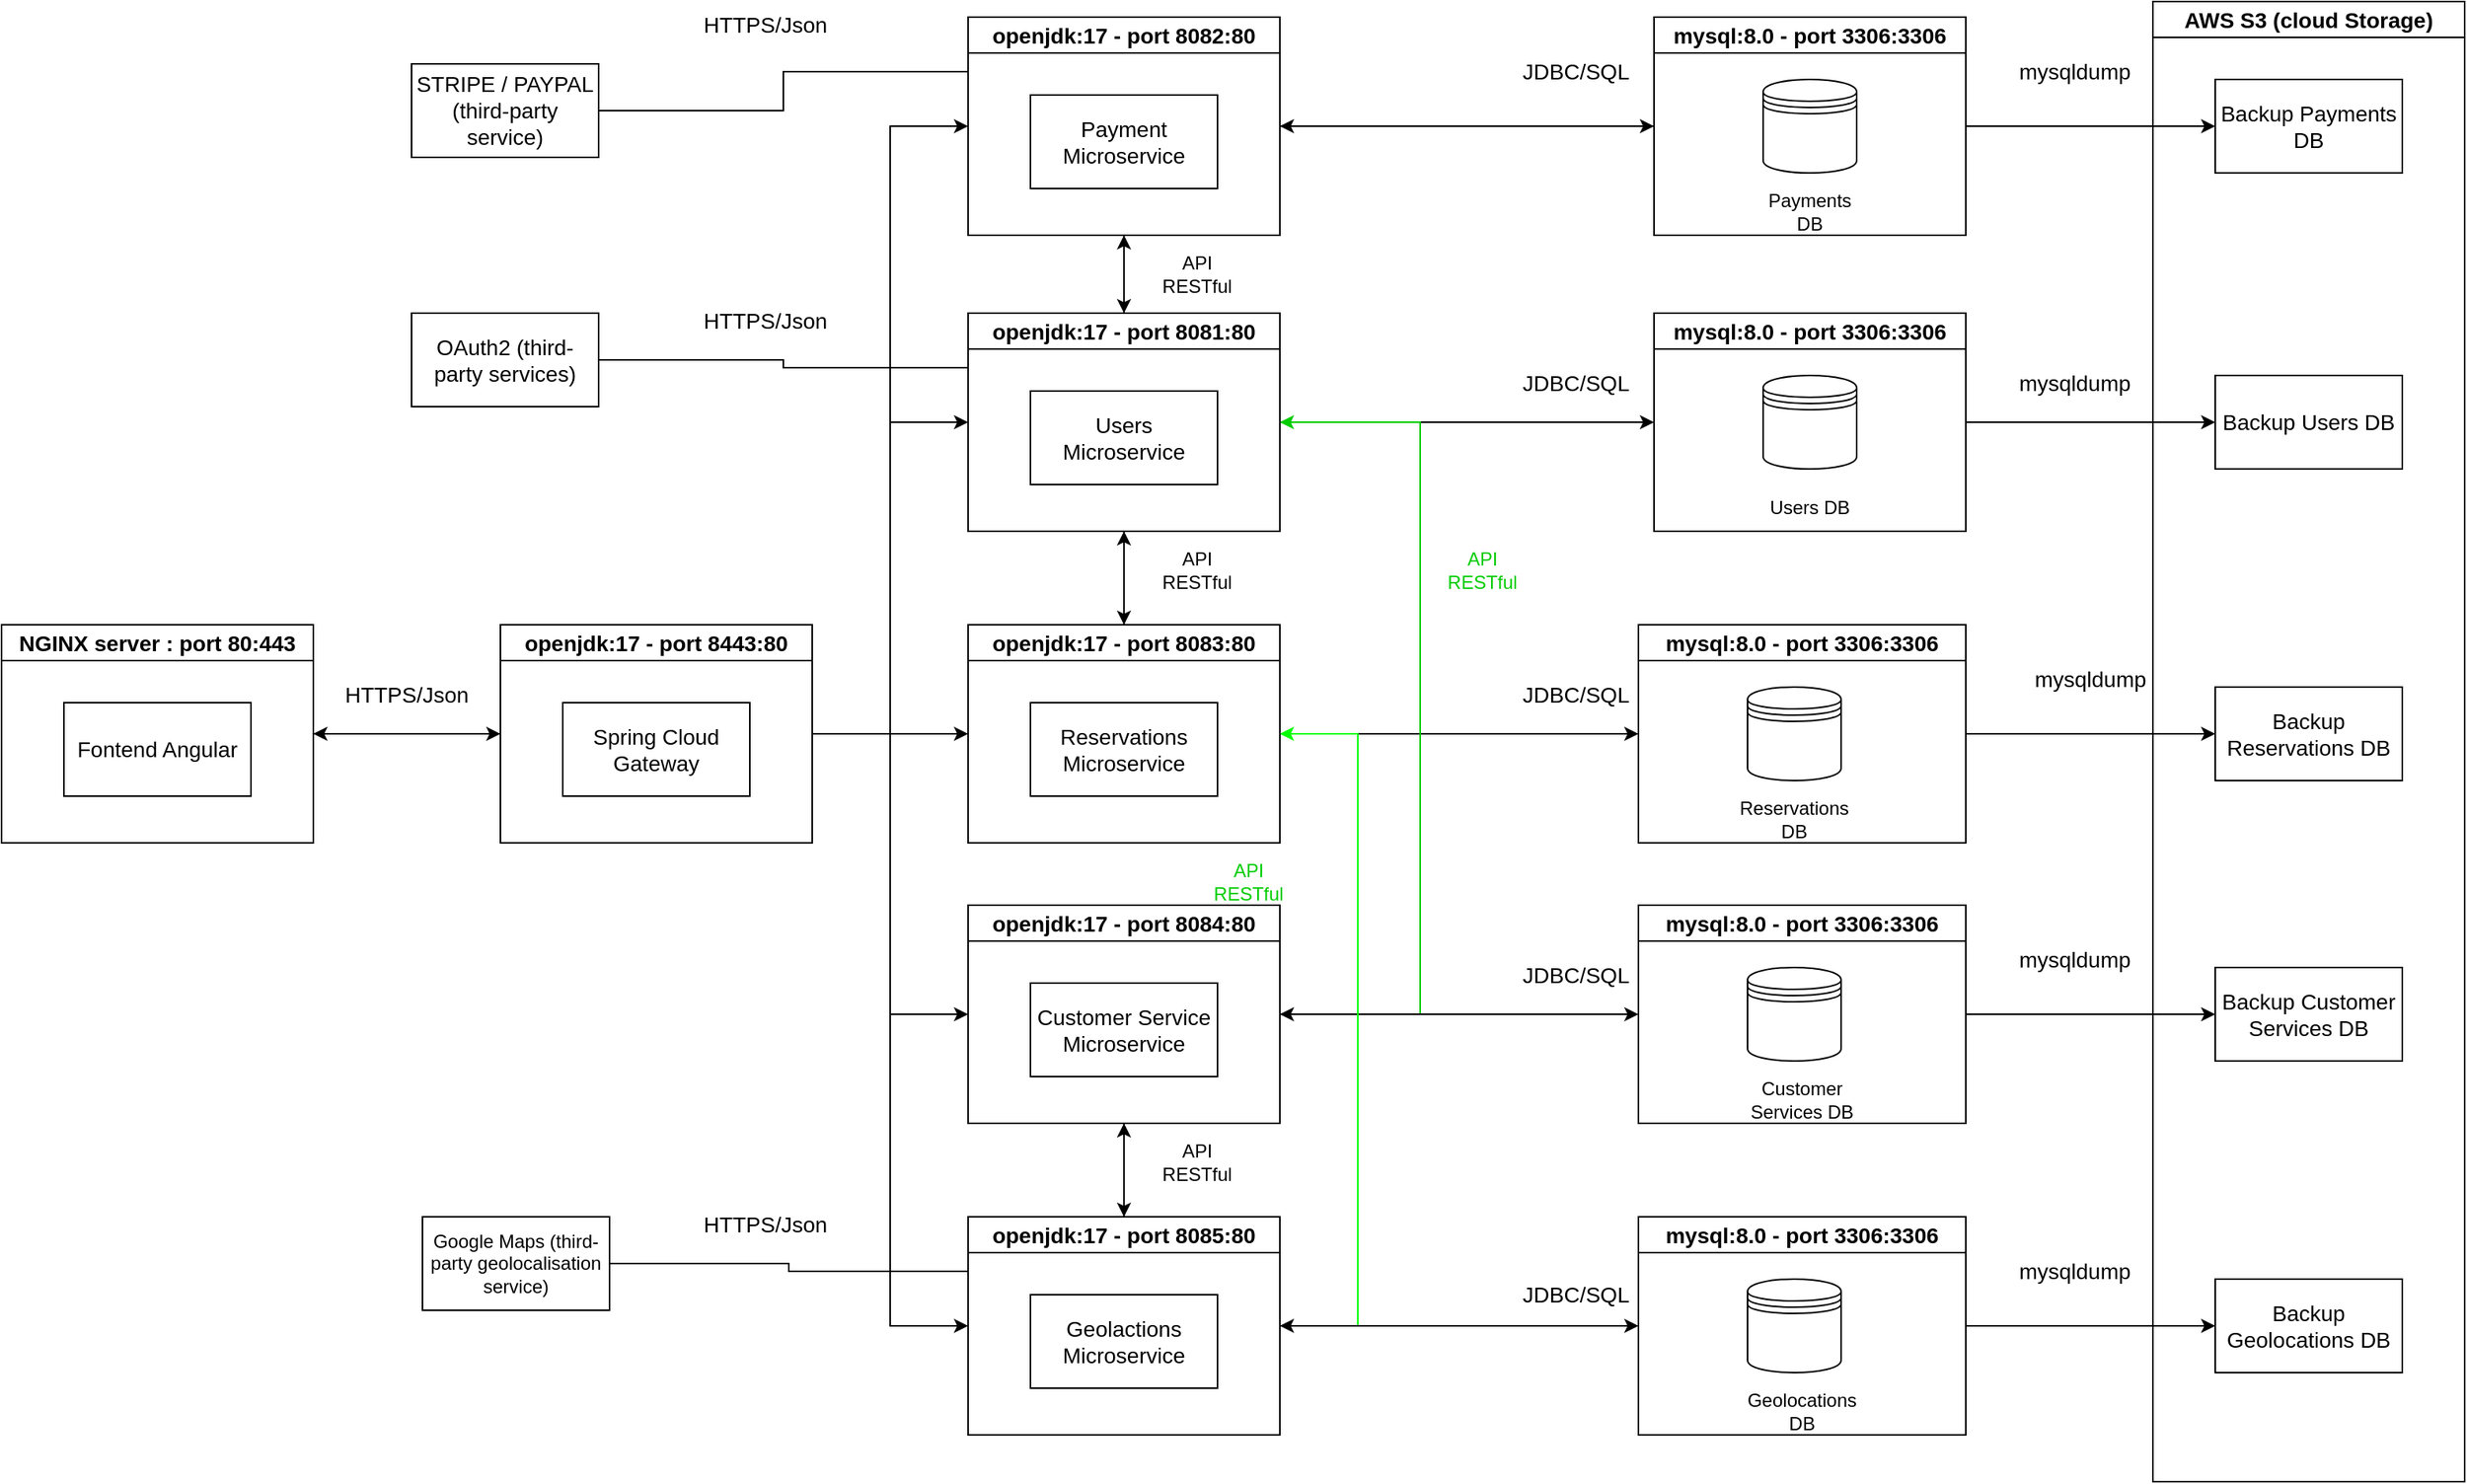 <mxfile version="24.7.7">
  <diagram name="Page-1" id="HTvIIr98uRL_a_d4ipdB">
    <mxGraphModel dx="1766" dy="2174" grid="1" gridSize="10" guides="1" tooltips="1" connect="1" arrows="1" fold="1" page="1" pageScale="1" pageWidth="827" pageHeight="1169" math="0" shadow="0">
      <root>
        <mxCell id="0" />
        <mxCell id="1" parent="0" />
        <mxCell id="VIl7qetFcdLMGMQmezE--7" style="edgeStyle=orthogonalEdgeStyle;rounded=0;orthogonalLoop=1;jettySize=auto;html=1;entryX=0;entryY=0.5;entryDx=0;entryDy=0;" edge="1" parent="1" source="VIl7qetFcdLMGMQmezE--1" target="VIl7qetFcdLMGMQmezE--3">
          <mxGeometry relative="1" as="geometry" />
        </mxCell>
        <mxCell id="VIl7qetFcdLMGMQmezE--1" value="&lt;font style=&quot;font-size: 14px;&quot;&gt;NGINX server : port 80:443&lt;/font&gt;" style="swimlane;whiteSpace=wrap;html=1;" vertex="1" parent="1">
          <mxGeometry x="30" y="170" width="200" height="140" as="geometry" />
        </mxCell>
        <UserObject label="&lt;font style=&quot;font-size: 14px;&quot;&gt;Fontend Angular&lt;/font&gt;" treeRoot="1" id="VIl7qetFcdLMGMQmezE--2">
          <mxCell style="whiteSpace=wrap;html=1;align=center;treeFolding=1;treeMoving=1;newEdgeStyle={&quot;edgeStyle&quot;:&quot;elbowEdgeStyle&quot;,&quot;startArrow&quot;:&quot;none&quot;,&quot;endArrow&quot;:&quot;none&quot;};" vertex="1" parent="VIl7qetFcdLMGMQmezE--1">
            <mxGeometry x="40" y="50" width="120" height="60" as="geometry" />
          </mxCell>
        </UserObject>
        <mxCell id="VIl7qetFcdLMGMQmezE--8" style="edgeStyle=orthogonalEdgeStyle;rounded=0;orthogonalLoop=1;jettySize=auto;html=1;entryX=1;entryY=0.5;entryDx=0;entryDy=0;strokeColor=#000000;" edge="1" parent="1" source="VIl7qetFcdLMGMQmezE--3" target="VIl7qetFcdLMGMQmezE--1">
          <mxGeometry relative="1" as="geometry" />
        </mxCell>
        <mxCell id="VIl7qetFcdLMGMQmezE--18" style="edgeStyle=orthogonalEdgeStyle;rounded=0;orthogonalLoop=1;jettySize=auto;html=1;entryX=0;entryY=0.5;entryDx=0;entryDy=0;" edge="1" parent="1" source="VIl7qetFcdLMGMQmezE--3" target="VIl7qetFcdLMGMQmezE--12">
          <mxGeometry relative="1" as="geometry" />
        </mxCell>
        <mxCell id="VIl7qetFcdLMGMQmezE--19" style="edgeStyle=orthogonalEdgeStyle;rounded=0;orthogonalLoop=1;jettySize=auto;html=1;entryX=0;entryY=0.5;entryDx=0;entryDy=0;" edge="1" parent="1" source="VIl7qetFcdLMGMQmezE--3" target="VIl7qetFcdLMGMQmezE--5">
          <mxGeometry relative="1" as="geometry" />
        </mxCell>
        <mxCell id="VIl7qetFcdLMGMQmezE--20" style="edgeStyle=orthogonalEdgeStyle;rounded=0;orthogonalLoop=1;jettySize=auto;html=1;entryX=0;entryY=0.5;entryDx=0;entryDy=0;" edge="1" parent="1" source="VIl7qetFcdLMGMQmezE--3" target="VIl7qetFcdLMGMQmezE--10">
          <mxGeometry relative="1" as="geometry" />
        </mxCell>
        <mxCell id="VIl7qetFcdLMGMQmezE--21" style="edgeStyle=orthogonalEdgeStyle;rounded=0;orthogonalLoop=1;jettySize=auto;html=1;entryX=0;entryY=0.5;entryDx=0;entryDy=0;" edge="1" parent="1" source="VIl7qetFcdLMGMQmezE--3" target="VIl7qetFcdLMGMQmezE--14">
          <mxGeometry relative="1" as="geometry" />
        </mxCell>
        <mxCell id="VIl7qetFcdLMGMQmezE--22" style="edgeStyle=orthogonalEdgeStyle;rounded=0;orthogonalLoop=1;jettySize=auto;html=1;entryX=0;entryY=0.5;entryDx=0;entryDy=0;" edge="1" parent="1" source="VIl7qetFcdLMGMQmezE--3" target="VIl7qetFcdLMGMQmezE--16">
          <mxGeometry relative="1" as="geometry" />
        </mxCell>
        <mxCell id="VIl7qetFcdLMGMQmezE--3" value="&lt;font style=&quot;font-size: 14px;&quot;&gt;openjdk:17 - port 8443:80&lt;/font&gt;" style="swimlane;whiteSpace=wrap;html=1;" vertex="1" parent="1">
          <mxGeometry x="350" y="170" width="200" height="140" as="geometry" />
        </mxCell>
        <UserObject label="&lt;font style=&quot;font-size: 14px;&quot;&gt;Spring Cloud Gateway&lt;/font&gt;" treeRoot="1" id="VIl7qetFcdLMGMQmezE--4">
          <mxCell style="whiteSpace=wrap;html=1;align=center;treeFolding=1;treeMoving=1;newEdgeStyle={&quot;edgeStyle&quot;:&quot;elbowEdgeStyle&quot;,&quot;startArrow&quot;:&quot;none&quot;,&quot;endArrow&quot;:&quot;none&quot;};" vertex="1" parent="VIl7qetFcdLMGMQmezE--3">
            <mxGeometry x="40" y="50" width="120" height="60" as="geometry" />
          </mxCell>
        </UserObject>
        <mxCell id="VIl7qetFcdLMGMQmezE--44" style="edgeStyle=orthogonalEdgeStyle;rounded=0;orthogonalLoop=1;jettySize=auto;html=1;entryX=0.5;entryY=1;entryDx=0;entryDy=0;" edge="1" parent="1" source="VIl7qetFcdLMGMQmezE--5" target="VIl7qetFcdLMGMQmezE--10">
          <mxGeometry relative="1" as="geometry" />
        </mxCell>
        <mxCell id="VIl7qetFcdLMGMQmezE--49" style="edgeStyle=orthogonalEdgeStyle;rounded=0;orthogonalLoop=1;jettySize=auto;html=1;" edge="1" parent="1" source="VIl7qetFcdLMGMQmezE--5">
          <mxGeometry relative="1" as="geometry">
            <mxPoint x="750" y="170" as="targetPoint" />
          </mxGeometry>
        </mxCell>
        <mxCell id="VIl7qetFcdLMGMQmezE--65" style="edgeStyle=orthogonalEdgeStyle;rounded=0;orthogonalLoop=1;jettySize=auto;html=1;entryX=1;entryY=0.5;entryDx=0;entryDy=0;" edge="1" parent="1" source="VIl7qetFcdLMGMQmezE--5" target="VIl7qetFcdLMGMQmezE--14">
          <mxGeometry relative="1" as="geometry">
            <Array as="points">
              <mxPoint x="940" y="40" />
              <mxPoint x="940" y="420" />
            </Array>
          </mxGeometry>
        </mxCell>
        <mxCell id="VIl7qetFcdLMGMQmezE--84" style="edgeStyle=orthogonalEdgeStyle;rounded=0;orthogonalLoop=1;jettySize=auto;html=1;entryX=0;entryY=0.5;entryDx=0;entryDy=0;" edge="1" parent="1" source="VIl7qetFcdLMGMQmezE--5" target="VIl7qetFcdLMGMQmezE--81">
          <mxGeometry relative="1" as="geometry" />
        </mxCell>
        <mxCell id="VIl7qetFcdLMGMQmezE--5" value="&lt;font style=&quot;font-size: 14px;&quot;&gt;openjdk:17 - port 8081:80&lt;/font&gt;" style="swimlane;whiteSpace=wrap;html=1;" vertex="1" parent="1">
          <mxGeometry x="650" y="-30" width="200" height="140" as="geometry" />
        </mxCell>
        <UserObject label="&lt;font style=&quot;font-size: 14px;&quot;&gt;Users Microservice&lt;/font&gt;" treeRoot="1" id="VIl7qetFcdLMGMQmezE--6">
          <mxCell style="whiteSpace=wrap;html=1;align=center;treeFolding=1;treeMoving=1;newEdgeStyle={&quot;edgeStyle&quot;:&quot;elbowEdgeStyle&quot;,&quot;startArrow&quot;:&quot;none&quot;,&quot;endArrow&quot;:&quot;none&quot;};" vertex="1" parent="VIl7qetFcdLMGMQmezE--5">
            <mxGeometry x="40" y="50" width="120" height="60" as="geometry" />
          </mxCell>
        </UserObject>
        <mxCell id="VIl7qetFcdLMGMQmezE--9" value="&lt;font style=&quot;font-size: 14px;&quot;&gt;HTTPS/Json&lt;/font&gt;" style="text;html=1;align=center;verticalAlign=middle;whiteSpace=wrap;rounded=0;" vertex="1" parent="1">
          <mxGeometry x="260" y="200" width="60" height="30" as="geometry" />
        </mxCell>
        <mxCell id="VIl7qetFcdLMGMQmezE--43" style="edgeStyle=orthogonalEdgeStyle;rounded=0;orthogonalLoop=1;jettySize=auto;html=1;entryX=0.5;entryY=0;entryDx=0;entryDy=0;" edge="1" parent="1" source="VIl7qetFcdLMGMQmezE--10" target="VIl7qetFcdLMGMQmezE--5">
          <mxGeometry relative="1" as="geometry" />
        </mxCell>
        <mxCell id="VIl7qetFcdLMGMQmezE--74" style="edgeStyle=orthogonalEdgeStyle;rounded=0;orthogonalLoop=1;jettySize=auto;html=1;entryX=0;entryY=0.5;entryDx=0;entryDy=0;" edge="1" parent="1" source="VIl7qetFcdLMGMQmezE--10" target="VIl7qetFcdLMGMQmezE--69">
          <mxGeometry relative="1" as="geometry" />
        </mxCell>
        <mxCell id="VIl7qetFcdLMGMQmezE--10" value="&lt;font style=&quot;font-size: 14px;&quot;&gt;openjdk:17 - port 8082:80&lt;/font&gt;" style="swimlane;whiteSpace=wrap;html=1;" vertex="1" parent="1">
          <mxGeometry x="650" y="-220" width="200" height="140" as="geometry" />
        </mxCell>
        <UserObject label="&lt;font style=&quot;font-size: 14px;&quot;&gt;Payment Microservice&lt;/font&gt;" treeRoot="1" id="VIl7qetFcdLMGMQmezE--11">
          <mxCell style="whiteSpace=wrap;html=1;align=center;treeFolding=1;treeMoving=1;newEdgeStyle={&quot;edgeStyle&quot;:&quot;elbowEdgeStyle&quot;,&quot;startArrow&quot;:&quot;none&quot;,&quot;endArrow&quot;:&quot;none&quot;};" vertex="1" parent="VIl7qetFcdLMGMQmezE--10">
            <mxGeometry x="40" y="50" width="120" height="60" as="geometry" />
          </mxCell>
        </UserObject>
        <mxCell id="VIl7qetFcdLMGMQmezE--47" style="edgeStyle=orthogonalEdgeStyle;rounded=0;orthogonalLoop=1;jettySize=auto;html=1;entryX=0.5;entryY=1;entryDx=0;entryDy=0;" edge="1" parent="1" source="VIl7qetFcdLMGMQmezE--12" target="VIl7qetFcdLMGMQmezE--5">
          <mxGeometry relative="1" as="geometry" />
        </mxCell>
        <mxCell id="VIl7qetFcdLMGMQmezE--60" style="edgeStyle=orthogonalEdgeStyle;rounded=0;orthogonalLoop=1;jettySize=auto;html=1;entryX=1;entryY=0.5;entryDx=0;entryDy=0;" edge="1" parent="1" source="VIl7qetFcdLMGMQmezE--12" target="VIl7qetFcdLMGMQmezE--16">
          <mxGeometry relative="1" as="geometry">
            <Array as="points">
              <mxPoint x="900" y="240" />
              <mxPoint x="900" y="620" />
            </Array>
          </mxGeometry>
        </mxCell>
        <mxCell id="VIl7qetFcdLMGMQmezE--89" style="edgeStyle=orthogonalEdgeStyle;rounded=0;orthogonalLoop=1;jettySize=auto;html=1;entryX=0;entryY=0.5;entryDx=0;entryDy=0;" edge="1" parent="1" source="VIl7qetFcdLMGMQmezE--12" target="VIl7qetFcdLMGMQmezE--86">
          <mxGeometry relative="1" as="geometry" />
        </mxCell>
        <mxCell id="VIl7qetFcdLMGMQmezE--12" value="&lt;font style=&quot;font-size: 14px;&quot;&gt;openjdk:17 - port 8083:80&lt;/font&gt;" style="swimlane;whiteSpace=wrap;html=1;" vertex="1" parent="1">
          <mxGeometry x="650" y="170" width="200" height="140" as="geometry" />
        </mxCell>
        <UserObject label="&lt;font style=&quot;font-size: 14px;&quot;&gt;Reservations Microservice&lt;/font&gt;" treeRoot="1" id="VIl7qetFcdLMGMQmezE--13">
          <mxCell style="whiteSpace=wrap;html=1;align=center;treeFolding=1;treeMoving=1;newEdgeStyle={&quot;edgeStyle&quot;:&quot;elbowEdgeStyle&quot;,&quot;startArrow&quot;:&quot;none&quot;,&quot;endArrow&quot;:&quot;none&quot;};" vertex="1" parent="VIl7qetFcdLMGMQmezE--12">
            <mxGeometry x="40" y="50" width="120" height="60" as="geometry" />
          </mxCell>
        </UserObject>
        <mxCell id="VIl7qetFcdLMGMQmezE--51" style="edgeStyle=orthogonalEdgeStyle;rounded=0;orthogonalLoop=1;jettySize=auto;html=1;entryX=0.5;entryY=0;entryDx=0;entryDy=0;" edge="1" parent="1" source="VIl7qetFcdLMGMQmezE--14" target="VIl7qetFcdLMGMQmezE--16">
          <mxGeometry relative="1" as="geometry" />
        </mxCell>
        <mxCell id="VIl7qetFcdLMGMQmezE--63" style="edgeStyle=orthogonalEdgeStyle;rounded=0;orthogonalLoop=1;jettySize=auto;html=1;entryX=1;entryY=0.5;entryDx=0;entryDy=0;strokeColor=#00CC00;" edge="1" parent="1" source="VIl7qetFcdLMGMQmezE--14" target="VIl7qetFcdLMGMQmezE--5">
          <mxGeometry relative="1" as="geometry">
            <Array as="points">
              <mxPoint x="940" y="420" />
              <mxPoint x="940" y="40" />
            </Array>
          </mxGeometry>
        </mxCell>
        <mxCell id="VIl7qetFcdLMGMQmezE--99" style="edgeStyle=orthogonalEdgeStyle;rounded=0;orthogonalLoop=1;jettySize=auto;html=1;entryX=0;entryY=0.5;entryDx=0;entryDy=0;" edge="1" parent="1" source="VIl7qetFcdLMGMQmezE--14" target="VIl7qetFcdLMGMQmezE--96">
          <mxGeometry relative="1" as="geometry" />
        </mxCell>
        <mxCell id="VIl7qetFcdLMGMQmezE--14" value="&lt;font style=&quot;font-size: 14px;&quot;&gt;openjdk:17 - port 8084:80&lt;/font&gt;" style="swimlane;whiteSpace=wrap;html=1;" vertex="1" parent="1">
          <mxGeometry x="650" y="350" width="200" height="140" as="geometry" />
        </mxCell>
        <UserObject label="&lt;font style=&quot;font-size: 14px;&quot;&gt;Customer Service Microservice&lt;/font&gt;" treeRoot="1" id="VIl7qetFcdLMGMQmezE--15">
          <mxCell style="whiteSpace=wrap;html=1;align=center;treeFolding=1;treeMoving=1;newEdgeStyle={&quot;edgeStyle&quot;:&quot;elbowEdgeStyle&quot;,&quot;startArrow&quot;:&quot;none&quot;,&quot;endArrow&quot;:&quot;none&quot;};" vertex="1" parent="VIl7qetFcdLMGMQmezE--14">
            <mxGeometry x="40" y="50" width="120" height="60" as="geometry" />
          </mxCell>
        </UserObject>
        <mxCell id="VIl7qetFcdLMGMQmezE--52" style="edgeStyle=orthogonalEdgeStyle;rounded=0;orthogonalLoop=1;jettySize=auto;html=1;entryX=0.5;entryY=1;entryDx=0;entryDy=0;" edge="1" parent="1" source="VIl7qetFcdLMGMQmezE--16" target="VIl7qetFcdLMGMQmezE--14">
          <mxGeometry relative="1" as="geometry" />
        </mxCell>
        <mxCell id="VIl7qetFcdLMGMQmezE--61" style="edgeStyle=orthogonalEdgeStyle;rounded=0;orthogonalLoop=1;jettySize=auto;html=1;entryX=1;entryY=0.5;entryDx=0;entryDy=0;strokeColor=#00FF00;" edge="1" parent="1" source="VIl7qetFcdLMGMQmezE--16" target="VIl7qetFcdLMGMQmezE--12">
          <mxGeometry relative="1" as="geometry">
            <Array as="points">
              <mxPoint x="900" y="620" />
              <mxPoint x="900" y="240" />
            </Array>
          </mxGeometry>
        </mxCell>
        <mxCell id="VIl7qetFcdLMGMQmezE--105" style="edgeStyle=orthogonalEdgeStyle;rounded=0;orthogonalLoop=1;jettySize=auto;html=1;entryX=0;entryY=0.5;entryDx=0;entryDy=0;" edge="1" parent="1" source="VIl7qetFcdLMGMQmezE--16" target="VIl7qetFcdLMGMQmezE--102">
          <mxGeometry relative="1" as="geometry" />
        </mxCell>
        <mxCell id="VIl7qetFcdLMGMQmezE--16" value="&lt;font style=&quot;font-size: 14px;&quot;&gt;openjdk:17 - port 8085:80&lt;/font&gt;" style="swimlane;whiteSpace=wrap;html=1;" vertex="1" parent="1">
          <mxGeometry x="650" y="550" width="200" height="140" as="geometry" />
        </mxCell>
        <UserObject label="&lt;font style=&quot;font-size: 14px;&quot;&gt;Geolactions Microservice&lt;/font&gt;" treeRoot="1" id="VIl7qetFcdLMGMQmezE--17">
          <mxCell style="whiteSpace=wrap;html=1;align=center;treeFolding=1;treeMoving=1;newEdgeStyle={&quot;edgeStyle&quot;:&quot;elbowEdgeStyle&quot;,&quot;startArrow&quot;:&quot;none&quot;,&quot;endArrow&quot;:&quot;none&quot;};" vertex="1" parent="VIl7qetFcdLMGMQmezE--16">
            <mxGeometry x="40" y="50" width="120" height="60" as="geometry" />
          </mxCell>
        </UserObject>
        <mxCell id="VIl7qetFcdLMGMQmezE--34" style="edgeStyle=elbowEdgeStyle;rounded=0;orthogonalLoop=1;jettySize=auto;html=1;startArrow=none;endArrow=none;entryX=0;entryY=0.25;entryDx=0;entryDy=0;" edge="1" parent="1" source="VIl7qetFcdLMGMQmezE--29" target="VIl7qetFcdLMGMQmezE--10">
          <mxGeometry relative="1" as="geometry" />
        </mxCell>
        <UserObject label="&lt;font style=&quot;font-size: 14px;&quot;&gt;STRIPE / PAYPAL (third-party service)&lt;/font&gt;" treeRoot="1" id="VIl7qetFcdLMGMQmezE--29">
          <mxCell style="whiteSpace=wrap;html=1;align=center;treeFolding=1;treeMoving=1;newEdgeStyle={&quot;edgeStyle&quot;:&quot;elbowEdgeStyle&quot;,&quot;startArrow&quot;:&quot;none&quot;,&quot;endArrow&quot;:&quot;none&quot;};" vertex="1" parent="1">
            <mxGeometry x="293" y="-190" width="120" height="60" as="geometry" />
          </mxCell>
        </UserObject>
        <mxCell id="VIl7qetFcdLMGMQmezE--31" value="&lt;font style=&quot;font-size: 14px;&quot;&gt;HTTPS/Json&lt;/font&gt;" style="text;html=1;align=center;verticalAlign=middle;whiteSpace=wrap;rounded=0;" vertex="1" parent="1">
          <mxGeometry x="490" y="-230" width="60" height="30" as="geometry" />
        </mxCell>
        <mxCell id="VIl7qetFcdLMGMQmezE--36" style="edgeStyle=elbowEdgeStyle;rounded=0;orthogonalLoop=1;jettySize=auto;html=1;startArrow=none;endArrow=none;entryX=0;entryY=0.25;entryDx=0;entryDy=0;" edge="1" parent="1" source="VIl7qetFcdLMGMQmezE--35" target="VIl7qetFcdLMGMQmezE--5">
          <mxGeometry relative="1" as="geometry" />
        </mxCell>
        <UserObject label="&lt;font style=&quot;font-size: 14px;&quot;&gt;OAuth2 (third-party services)&lt;/font&gt;" treeRoot="1" id="VIl7qetFcdLMGMQmezE--35">
          <mxCell style="whiteSpace=wrap;html=1;align=center;treeFolding=1;treeMoving=1;newEdgeStyle={&quot;edgeStyle&quot;:&quot;elbowEdgeStyle&quot;,&quot;startArrow&quot;:&quot;none&quot;,&quot;endArrow&quot;:&quot;none&quot;};" vertex="1" parent="1">
            <mxGeometry x="293" y="-30" width="120" height="60" as="geometry" />
          </mxCell>
        </UserObject>
        <mxCell id="VIl7qetFcdLMGMQmezE--37" value="&lt;font style=&quot;font-size: 14px;&quot;&gt;HTTPS/Json&lt;/font&gt;" style="text;html=1;align=center;verticalAlign=middle;whiteSpace=wrap;rounded=0;" vertex="1" parent="1">
          <mxGeometry x="490" y="-40" width="60" height="30" as="geometry" />
        </mxCell>
        <mxCell id="VIl7qetFcdLMGMQmezE--40" style="edgeStyle=elbowEdgeStyle;rounded=0;orthogonalLoop=1;jettySize=auto;html=1;startArrow=none;endArrow=none;entryX=0;entryY=0.25;entryDx=0;entryDy=0;" edge="1" parent="1" source="VIl7qetFcdLMGMQmezE--39" target="VIl7qetFcdLMGMQmezE--16">
          <mxGeometry relative="1" as="geometry" />
        </mxCell>
        <UserObject label="Google Maps (third-party geolocalisation service)" treeRoot="1" id="VIl7qetFcdLMGMQmezE--39">
          <mxCell style="whiteSpace=wrap;html=1;align=center;treeFolding=1;treeMoving=1;newEdgeStyle={&quot;edgeStyle&quot;:&quot;elbowEdgeStyle&quot;,&quot;startArrow&quot;:&quot;none&quot;,&quot;endArrow&quot;:&quot;none&quot;};" vertex="1" parent="1">
            <mxGeometry x="300" y="550" width="120" height="60" as="geometry" />
          </mxCell>
        </UserObject>
        <mxCell id="VIl7qetFcdLMGMQmezE--41" value="&lt;font style=&quot;font-size: 14px;&quot;&gt;HTTPS/Json&lt;/font&gt;" style="text;html=1;align=center;verticalAlign=middle;whiteSpace=wrap;rounded=0;" vertex="1" parent="1">
          <mxGeometry x="490" y="540" width="60" height="30" as="geometry" />
        </mxCell>
        <mxCell id="VIl7qetFcdLMGMQmezE--45" value="API RESTful" style="text;html=1;align=center;verticalAlign=middle;whiteSpace=wrap;rounded=0;" vertex="1" parent="1">
          <mxGeometry x="767" y="-70" width="60" height="30" as="geometry" />
        </mxCell>
        <mxCell id="VIl7qetFcdLMGMQmezE--50" value="API RESTful" style="text;html=1;align=center;verticalAlign=middle;whiteSpace=wrap;rounded=0;" vertex="1" parent="1">
          <mxGeometry x="767" y="120" width="60" height="30" as="geometry" />
        </mxCell>
        <mxCell id="VIl7qetFcdLMGMQmezE--55" value="API RESTful" style="text;html=1;align=center;verticalAlign=middle;whiteSpace=wrap;rounded=0;" vertex="1" parent="1">
          <mxGeometry x="767" y="500" width="60" height="30" as="geometry" />
        </mxCell>
        <mxCell id="VIl7qetFcdLMGMQmezE--62" value="&lt;font color=&quot;#00cc00&quot; style=&quot;font-size: 12px;&quot;&gt;API RESTful&lt;/font&gt;" style="text;html=1;align=center;verticalAlign=middle;whiteSpace=wrap;rounded=0;" vertex="1" parent="1">
          <mxGeometry x="800" y="320" width="60" height="30" as="geometry" />
        </mxCell>
        <mxCell id="VIl7qetFcdLMGMQmezE--64" value="&lt;font color=&quot;#00cc00&quot;&gt;API RESTful&lt;/font&gt;" style="text;html=1;align=center;verticalAlign=middle;whiteSpace=wrap;rounded=0;" vertex="1" parent="1">
          <mxGeometry x="950" y="120" width="60" height="30" as="geometry" />
        </mxCell>
        <mxCell id="VIl7qetFcdLMGMQmezE--75" style="edgeStyle=orthogonalEdgeStyle;rounded=0;orthogonalLoop=1;jettySize=auto;html=1;entryX=1;entryY=0.5;entryDx=0;entryDy=0;" edge="1" parent="1" source="VIl7qetFcdLMGMQmezE--69" target="VIl7qetFcdLMGMQmezE--10">
          <mxGeometry relative="1" as="geometry" />
        </mxCell>
        <mxCell id="VIl7qetFcdLMGMQmezE--120" style="edgeStyle=orthogonalEdgeStyle;rounded=0;orthogonalLoop=1;jettySize=auto;html=1;entryX=0;entryY=0.5;entryDx=0;entryDy=0;" edge="1" parent="1" source="VIl7qetFcdLMGMQmezE--69" target="VIl7qetFcdLMGMQmezE--109">
          <mxGeometry relative="1" as="geometry" />
        </mxCell>
        <mxCell id="VIl7qetFcdLMGMQmezE--69" value="&lt;font style=&quot;font-size: 14px;&quot;&gt;mysql:8.0 - port 3306:3306&lt;/font&gt;" style="swimlane;whiteSpace=wrap;html=1;" vertex="1" parent="1">
          <mxGeometry x="1090" y="-220" width="200" height="140" as="geometry" />
        </mxCell>
        <mxCell id="VIl7qetFcdLMGMQmezE--72" value="" style="shape=datastore;whiteSpace=wrap;html=1;" vertex="1" parent="VIl7qetFcdLMGMQmezE--69">
          <mxGeometry x="70" y="40" width="60" height="60" as="geometry" />
        </mxCell>
        <mxCell id="VIl7qetFcdLMGMQmezE--73" value="Payments DB" style="text;html=1;align=center;verticalAlign=middle;whiteSpace=wrap;rounded=0;" vertex="1" parent="VIl7qetFcdLMGMQmezE--69">
          <mxGeometry x="70" y="110" width="60" height="30" as="geometry" />
        </mxCell>
        <mxCell id="VIl7qetFcdLMGMQmezE--79" value="&lt;font style=&quot;font-size: 14px;&quot;&gt;JDBC/SQL&lt;/font&gt;" style="text;html=1;align=center;verticalAlign=middle;whiteSpace=wrap;rounded=0;" vertex="1" parent="1">
          <mxGeometry x="1010" y="-200" width="60" height="30" as="geometry" />
        </mxCell>
        <mxCell id="VIl7qetFcdLMGMQmezE--119" style="edgeStyle=orthogonalEdgeStyle;rounded=0;orthogonalLoop=1;jettySize=auto;html=1;entryX=0;entryY=0.5;entryDx=0;entryDy=0;" edge="1" parent="1" source="VIl7qetFcdLMGMQmezE--81" target="VIl7qetFcdLMGMQmezE--110">
          <mxGeometry relative="1" as="geometry" />
        </mxCell>
        <mxCell id="VIl7qetFcdLMGMQmezE--81" value="&lt;font style=&quot;font-size: 14px;&quot;&gt;mysql:8.0 - port 3306:3306&lt;/font&gt;" style="swimlane;whiteSpace=wrap;html=1;" vertex="1" parent="1">
          <mxGeometry x="1090" y="-30" width="200" height="140" as="geometry" />
        </mxCell>
        <mxCell id="VIl7qetFcdLMGMQmezE--82" value="" style="shape=datastore;whiteSpace=wrap;html=1;" vertex="1" parent="VIl7qetFcdLMGMQmezE--81">
          <mxGeometry x="70" y="40" width="60" height="60" as="geometry" />
        </mxCell>
        <mxCell id="VIl7qetFcdLMGMQmezE--83" value="Users DB" style="text;html=1;align=center;verticalAlign=middle;whiteSpace=wrap;rounded=0;" vertex="1" parent="VIl7qetFcdLMGMQmezE--81">
          <mxGeometry x="70" y="110" width="60" height="30" as="geometry" />
        </mxCell>
        <mxCell id="VIl7qetFcdLMGMQmezE--85" value="&lt;font style=&quot;font-size: 14px;&quot;&gt;JDBC/SQL&lt;/font&gt;" style="text;html=1;align=center;verticalAlign=middle;whiteSpace=wrap;rounded=0;" vertex="1" parent="1">
          <mxGeometry x="1010" width="60" height="30" as="geometry" />
        </mxCell>
        <mxCell id="VIl7qetFcdLMGMQmezE--118" style="edgeStyle=orthogonalEdgeStyle;rounded=0;orthogonalLoop=1;jettySize=auto;html=1;entryX=0;entryY=0.5;entryDx=0;entryDy=0;" edge="1" parent="1" source="VIl7qetFcdLMGMQmezE--86" target="VIl7qetFcdLMGMQmezE--111">
          <mxGeometry relative="1" as="geometry" />
        </mxCell>
        <mxCell id="VIl7qetFcdLMGMQmezE--86" value="&lt;font style=&quot;font-size: 14px;&quot;&gt;mysql:8.0 - port 3306:3306&lt;/font&gt;" style="swimlane;whiteSpace=wrap;html=1;" vertex="1" parent="1">
          <mxGeometry x="1080" y="170" width="210" height="140" as="geometry" />
        </mxCell>
        <mxCell id="VIl7qetFcdLMGMQmezE--87" value="" style="shape=datastore;whiteSpace=wrap;html=1;" vertex="1" parent="VIl7qetFcdLMGMQmezE--86">
          <mxGeometry x="70" y="40" width="60" height="60" as="geometry" />
        </mxCell>
        <mxCell id="VIl7qetFcdLMGMQmezE--88" value="Reservations DB" style="text;html=1;align=center;verticalAlign=middle;whiteSpace=wrap;rounded=0;" vertex="1" parent="VIl7qetFcdLMGMQmezE--86">
          <mxGeometry x="70" y="110" width="60" height="30" as="geometry" />
        </mxCell>
        <mxCell id="VIl7qetFcdLMGMQmezE--94" value="&lt;font style=&quot;font-size: 14px;&quot;&gt;JDBC/SQL&lt;/font&gt;" style="text;html=1;align=center;verticalAlign=middle;whiteSpace=wrap;rounded=0;" vertex="1" parent="1">
          <mxGeometry x="1010" y="200" width="60" height="30" as="geometry" />
        </mxCell>
        <mxCell id="VIl7qetFcdLMGMQmezE--117" style="edgeStyle=orthogonalEdgeStyle;rounded=0;orthogonalLoop=1;jettySize=auto;html=1;entryX=0;entryY=0.5;entryDx=0;entryDy=0;" edge="1" parent="1" source="VIl7qetFcdLMGMQmezE--96" target="VIl7qetFcdLMGMQmezE--112">
          <mxGeometry relative="1" as="geometry" />
        </mxCell>
        <mxCell id="VIl7qetFcdLMGMQmezE--96" value="&lt;font style=&quot;font-size: 14px;&quot;&gt;mysql:8.0 - port 3306:3306&lt;/font&gt;" style="swimlane;whiteSpace=wrap;html=1;" vertex="1" parent="1">
          <mxGeometry x="1080" y="350" width="210" height="140" as="geometry" />
        </mxCell>
        <mxCell id="VIl7qetFcdLMGMQmezE--97" value="" style="shape=datastore;whiteSpace=wrap;html=1;" vertex="1" parent="VIl7qetFcdLMGMQmezE--96">
          <mxGeometry x="70" y="40" width="60" height="60" as="geometry" />
        </mxCell>
        <mxCell id="VIl7qetFcdLMGMQmezE--98" value="Customer Services DB" style="text;html=1;align=center;verticalAlign=middle;whiteSpace=wrap;rounded=0;" vertex="1" parent="VIl7qetFcdLMGMQmezE--96">
          <mxGeometry x="60" y="110" width="90" height="30" as="geometry" />
        </mxCell>
        <mxCell id="VIl7qetFcdLMGMQmezE--100" value="&lt;font style=&quot;font-size: 14px;&quot;&gt;JDBC/SQL&lt;/font&gt;" style="text;html=1;align=center;verticalAlign=middle;whiteSpace=wrap;rounded=0;" vertex="1" parent="1">
          <mxGeometry x="1010" y="380" width="60" height="30" as="geometry" />
        </mxCell>
        <mxCell id="VIl7qetFcdLMGMQmezE--115" style="edgeStyle=orthogonalEdgeStyle;rounded=0;orthogonalLoop=1;jettySize=auto;html=1;entryX=0;entryY=0.5;entryDx=0;entryDy=0;" edge="1" parent="1" source="VIl7qetFcdLMGMQmezE--102" target="VIl7qetFcdLMGMQmezE--113">
          <mxGeometry relative="1" as="geometry" />
        </mxCell>
        <mxCell id="VIl7qetFcdLMGMQmezE--102" value="&lt;font style=&quot;font-size: 14px;&quot;&gt;mysql:8.0 - port 3306:3306&lt;/font&gt;" style="swimlane;whiteSpace=wrap;html=1;" vertex="1" parent="1">
          <mxGeometry x="1080" y="550" width="210" height="140" as="geometry" />
        </mxCell>
        <mxCell id="VIl7qetFcdLMGMQmezE--103" value="" style="shape=datastore;whiteSpace=wrap;html=1;" vertex="1" parent="VIl7qetFcdLMGMQmezE--102">
          <mxGeometry x="70" y="40" width="60" height="60" as="geometry" />
        </mxCell>
        <mxCell id="VIl7qetFcdLMGMQmezE--104" value="Geolocations DB" style="text;html=1;align=center;verticalAlign=middle;whiteSpace=wrap;rounded=0;" vertex="1" parent="VIl7qetFcdLMGMQmezE--102">
          <mxGeometry x="60" y="110" width="90" height="30" as="geometry" />
        </mxCell>
        <mxCell id="VIl7qetFcdLMGMQmezE--106" value="&lt;font style=&quot;font-size: 14px;&quot;&gt;JDBC/SQL&lt;/font&gt;" style="text;html=1;align=center;verticalAlign=middle;whiteSpace=wrap;rounded=0;" vertex="1" parent="1">
          <mxGeometry x="1010" y="585" width="60" height="30" as="geometry" />
        </mxCell>
        <mxCell id="VIl7qetFcdLMGMQmezE--121" value="&lt;font style=&quot;font-size: 14px;&quot;&gt;mysqldump&lt;/font&gt;" style="text;html=1;align=center;verticalAlign=middle;whiteSpace=wrap;rounded=0;" vertex="1" parent="1">
          <mxGeometry x="1330" y="-200" width="60" height="30" as="geometry" />
        </mxCell>
        <mxCell id="VIl7qetFcdLMGMQmezE--122" value="&lt;font style=&quot;font-size: 14px;&quot;&gt;mysqldump&lt;/font&gt;" style="text;html=1;align=center;verticalAlign=middle;whiteSpace=wrap;rounded=0;" vertex="1" parent="1">
          <mxGeometry x="1330" width="60" height="30" as="geometry" />
        </mxCell>
        <mxCell id="VIl7qetFcdLMGMQmezE--124" value="&lt;font style=&quot;font-size: 14px;&quot;&gt;mysqldump&lt;/font&gt;" style="text;html=1;align=center;verticalAlign=middle;whiteSpace=wrap;rounded=0;" vertex="1" parent="1">
          <mxGeometry x="1340" y="190" width="60" height="30" as="geometry" />
        </mxCell>
        <mxCell id="VIl7qetFcdLMGMQmezE--125" value="&lt;font style=&quot;font-size: 14px;&quot;&gt;mysqldump&lt;/font&gt;" style="text;html=1;align=center;verticalAlign=middle;whiteSpace=wrap;rounded=0;" vertex="1" parent="1">
          <mxGeometry x="1330" y="370" width="60" height="30" as="geometry" />
        </mxCell>
        <mxCell id="VIl7qetFcdLMGMQmezE--126" value="&lt;font style=&quot;font-size: 14px;&quot;&gt;mysqldump&lt;/font&gt;" style="text;html=1;align=center;verticalAlign=middle;whiteSpace=wrap;rounded=0;" vertex="1" parent="1">
          <mxGeometry x="1330" y="570" width="60" height="30" as="geometry" />
        </mxCell>
        <mxCell id="VIl7qetFcdLMGMQmezE--128" value="&lt;font style=&quot;font-size: 14px;&quot;&gt;AWS S3 (cloud Storage)&lt;/font&gt;" style="swimlane;whiteSpace=wrap;html=1;" vertex="1" parent="1">
          <mxGeometry x="1410" y="-230" width="200" height="950" as="geometry" />
        </mxCell>
        <UserObject label="&lt;font style=&quot;font-size: 14px;&quot;&gt;Backup Payments DB&lt;/font&gt;" treeRoot="1" id="VIl7qetFcdLMGMQmezE--109">
          <mxCell style="whiteSpace=wrap;html=1;align=center;treeFolding=1;treeMoving=1;newEdgeStyle={&quot;edgeStyle&quot;:&quot;elbowEdgeStyle&quot;,&quot;startArrow&quot;:&quot;none&quot;,&quot;endArrow&quot;:&quot;none&quot;};" vertex="1" parent="VIl7qetFcdLMGMQmezE--128">
            <mxGeometry x="40" y="50" width="120" height="60" as="geometry" />
          </mxCell>
        </UserObject>
        <UserObject label="&lt;font style=&quot;font-size: 14px;&quot;&gt;Backup Users DB&lt;/font&gt;" treeRoot="1" id="VIl7qetFcdLMGMQmezE--110">
          <mxCell style="whiteSpace=wrap;html=1;align=center;treeFolding=1;treeMoving=1;newEdgeStyle={&quot;edgeStyle&quot;:&quot;elbowEdgeStyle&quot;,&quot;startArrow&quot;:&quot;none&quot;,&quot;endArrow&quot;:&quot;none&quot;};" vertex="1" parent="VIl7qetFcdLMGMQmezE--128">
            <mxGeometry x="40" y="240" width="120" height="60" as="geometry" />
          </mxCell>
        </UserObject>
        <UserObject label="&lt;font style=&quot;font-size: 14px;&quot;&gt;Backup Reservations DB&lt;/font&gt;" treeRoot="1" id="VIl7qetFcdLMGMQmezE--111">
          <mxCell style="whiteSpace=wrap;html=1;align=center;treeFolding=1;treeMoving=1;newEdgeStyle={&quot;edgeStyle&quot;:&quot;elbowEdgeStyle&quot;,&quot;startArrow&quot;:&quot;none&quot;,&quot;endArrow&quot;:&quot;none&quot;};" vertex="1" parent="VIl7qetFcdLMGMQmezE--128">
            <mxGeometry x="40" y="440" width="120" height="60" as="geometry" />
          </mxCell>
        </UserObject>
        <UserObject label="&lt;font style=&quot;font-size: 14px;&quot;&gt;Backup Customer Services DB&lt;/font&gt;" treeRoot="1" id="VIl7qetFcdLMGMQmezE--112">
          <mxCell style="whiteSpace=wrap;html=1;align=center;treeFolding=1;treeMoving=1;newEdgeStyle={&quot;edgeStyle&quot;:&quot;elbowEdgeStyle&quot;,&quot;startArrow&quot;:&quot;none&quot;,&quot;endArrow&quot;:&quot;none&quot;};" vertex="1" parent="VIl7qetFcdLMGMQmezE--128">
            <mxGeometry x="40" y="620" width="120" height="60" as="geometry" />
          </mxCell>
        </UserObject>
        <UserObject label="&lt;font style=&quot;font-size: 14px;&quot;&gt;Backup Geolocations DB&lt;/font&gt;" treeRoot="1" id="VIl7qetFcdLMGMQmezE--113">
          <mxCell style="whiteSpace=wrap;html=1;align=center;treeFolding=1;treeMoving=1;newEdgeStyle={&quot;edgeStyle&quot;:&quot;elbowEdgeStyle&quot;,&quot;startArrow&quot;:&quot;none&quot;,&quot;endArrow&quot;:&quot;none&quot;};" vertex="1" parent="VIl7qetFcdLMGMQmezE--128">
            <mxGeometry x="40" y="820" width="120" height="60" as="geometry" />
          </mxCell>
        </UserObject>
      </root>
    </mxGraphModel>
  </diagram>
</mxfile>

